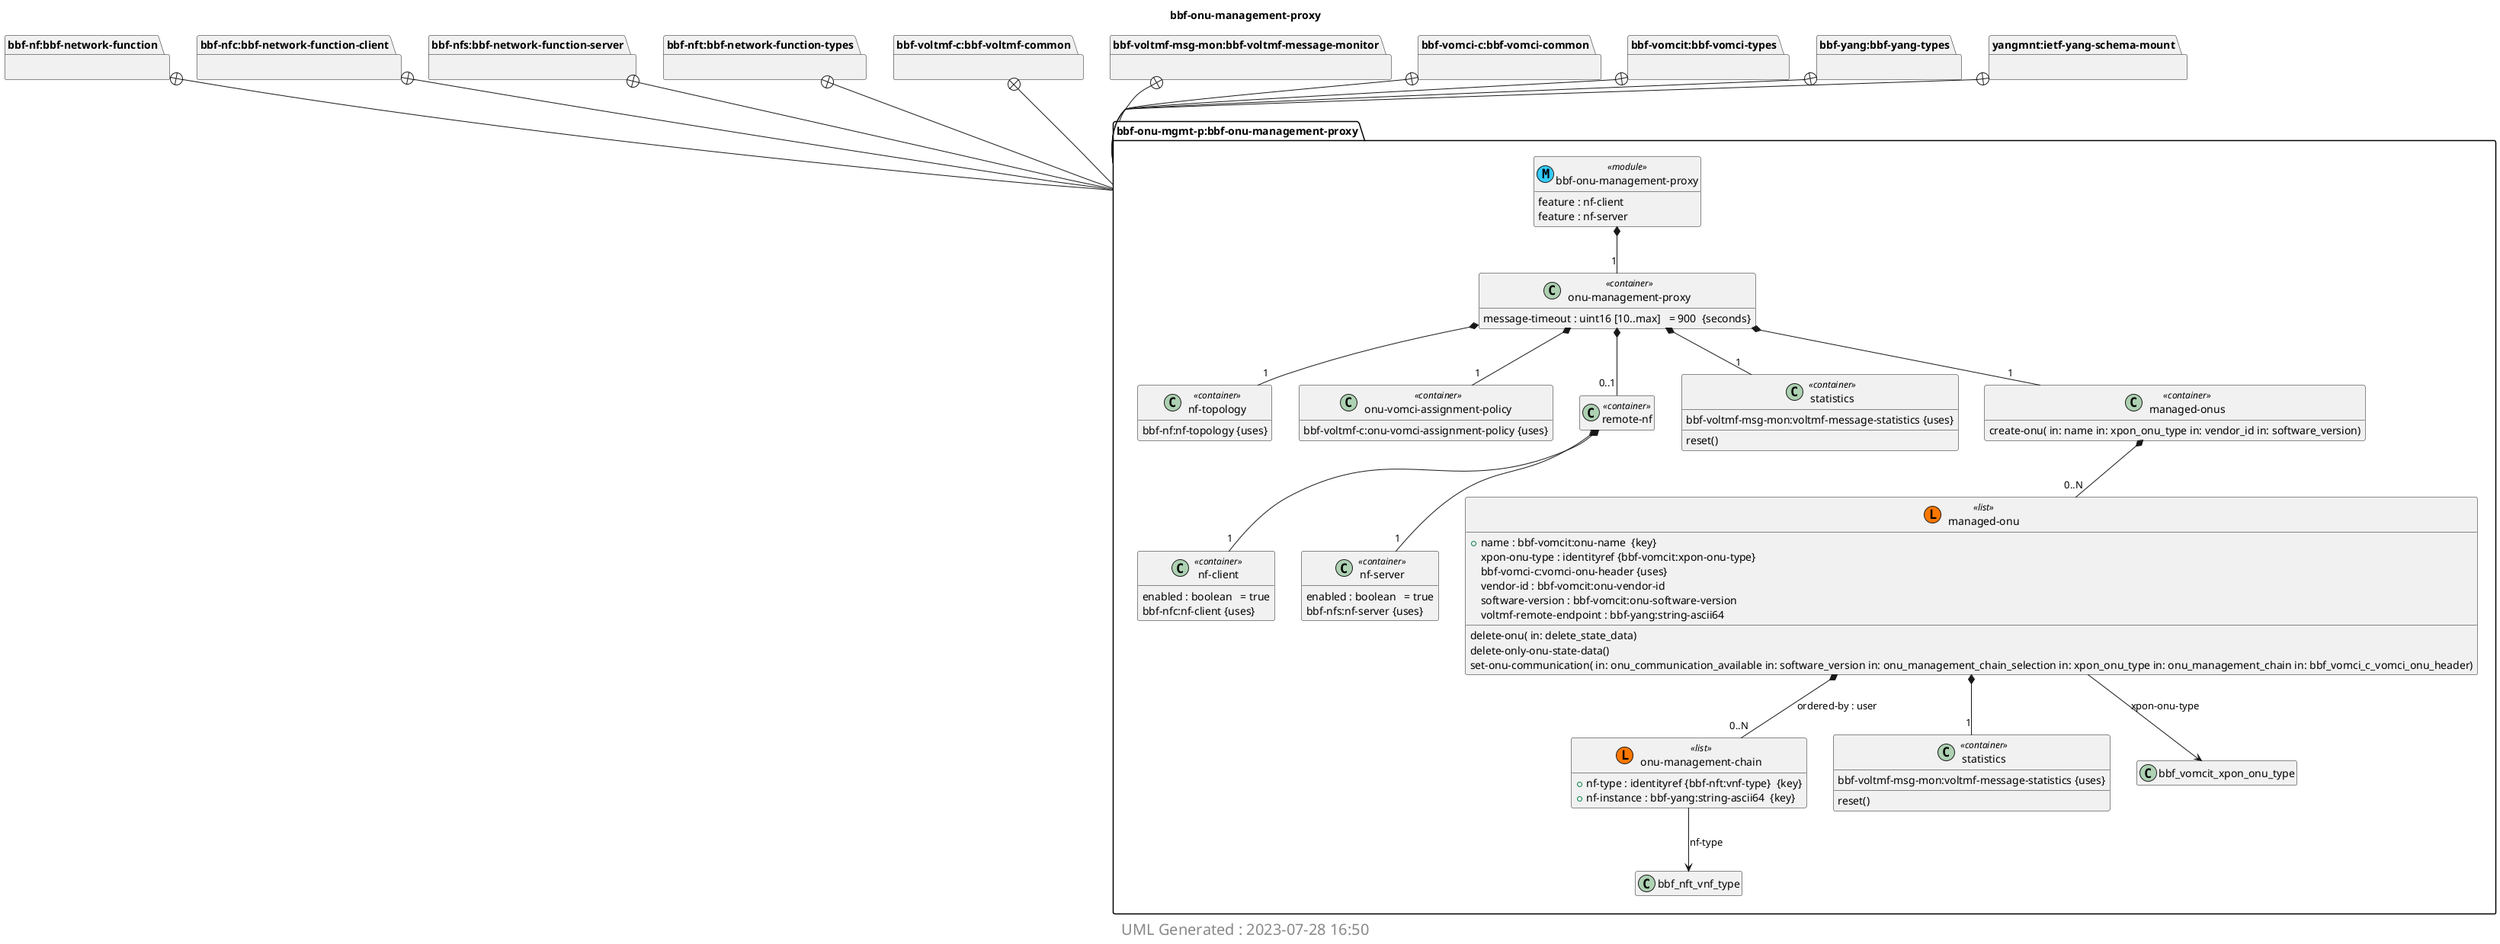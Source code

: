 'Download plantuml from http://plantuml.sourceforge.net/ 
'Generate png with java -jar plantuml.jar <file> 
'Output in img/<module>.png 
'If Java spits out memory error increase heap size with java -Xmx1024m  -jar plantuml.jar <file> 
@startuml img/bbf-onu-management-proxy.png 
hide empty fields 
hide empty methods 
hide <<case>> circle
hide <<augment>> circle
hide <<choice>> circle
hide <<leafref>> stereotype
hide <<leafref>> circle
page 1x1 
Title bbf-onu-management-proxy 
package "bbf-nf:bbf-network-function" as bbf_nf_bbf_network_function { 
} 
package "bbf-nfc:bbf-network-function-client" as bbf_nfc_bbf_network_function_client { 
} 
package "bbf-nfs:bbf-network-function-server" as bbf_nfs_bbf_network_function_server { 
} 
package "bbf-nft:bbf-network-function-types" as bbf_nft_bbf_network_function_types { 
} 
package "bbf-voltmf-c:bbf-voltmf-common" as bbf_voltmf_c_bbf_voltmf_common { 
} 
package "bbf-voltmf-msg-mon:bbf-voltmf-message-monitor" as bbf_voltmf_msg_mon_bbf_voltmf_message_monitor { 
} 
package "bbf-vomci-c:bbf-vomci-common" as bbf_vomci_c_bbf_vomci_common { 
} 
package "bbf-vomcit:bbf-vomci-types" as bbf_vomcit_bbf_vomci_types { 
} 
package "bbf-yang:bbf-yang-types" as bbf_yang_bbf_yang_types { 
} 
package "yangmnt:ietf-yang-schema-mount" as yangmnt_ietf_yang_schema_mount { 
} 
package "bbf-onu-mgmt-p:bbf-onu-management-proxy" as bbf_onu_mgmt_p_bbf_onu_management_proxy { 
} 
package "bbf-onu-mgmt-p:bbf-onu-management-proxy" as bbf_onu_mgmt_p_bbf_onu_management_proxy { 
class "bbf-onu-management-proxy" as bbf_onu_management_proxy << (M, #33CCFF) module>> 
bbf_onu_management_proxy : feature : nf-client 
bbf_onu_management_proxy : feature : nf-server 
class "onu-management-proxy" as  bbf_onu_management_proxy_I_onu_management_proxy <<container>> 
bbf_onu_management_proxy *-- "1" bbf_onu_management_proxy_I_onu_management_proxy 
bbf_onu_management_proxy_I_onu_management_proxy : message-timeout : uint16 [10..max]   = 900  {seconds}
class "nf-topology" as  bbf_onu_management_proxy_I_onu_management_proxy_I_nf_topology <<container>> 
bbf_onu_management_proxy_I_onu_management_proxy *-- "1" bbf_onu_management_proxy_I_onu_management_proxy_I_nf_topology 
bbf_onu_management_proxy_I_onu_management_proxy_I_nf_topology : bbf-nf:nf-topology {uses} 
class "onu-vomci-assignment-policy" as  bbf_onu_management_proxy_I_onu_management_proxy_I_onu_vomci_assignment_policy <<container>> 
bbf_onu_management_proxy_I_onu_management_proxy *-- "1" bbf_onu_management_proxy_I_onu_management_proxy_I_onu_vomci_assignment_policy 
bbf_onu_management_proxy_I_onu_management_proxy_I_onu_vomci_assignment_policy : bbf-voltmf-c:onu-vomci-assignment-policy {uses} 
class "remote-nf" as  bbf_onu_management_proxy_I_onu_management_proxy_I_remote_nf <<container>> 
bbf_onu_management_proxy_I_onu_management_proxy *-- "0..1" bbf_onu_management_proxy_I_onu_management_proxy_I_remote_nf 
class "nf-client" as  bbf_onu_management_proxy_I_onu_management_proxy_I_remote_nf_I_nf_client <<container>> 
bbf_onu_management_proxy_I_onu_management_proxy_I_remote_nf *-- "1" bbf_onu_management_proxy_I_onu_management_proxy_I_remote_nf_I_nf_client 
bbf_onu_management_proxy_I_onu_management_proxy_I_remote_nf_I_nf_client : enabled : boolean   = true 
bbf_onu_management_proxy_I_onu_management_proxy_I_remote_nf_I_nf_client : bbf-nfc:nf-client {uses} 
class "nf-server" as  bbf_onu_management_proxy_I_onu_management_proxy_I_remote_nf_I_nf_server <<container>> 
bbf_onu_management_proxy_I_onu_management_proxy_I_remote_nf *-- "1" bbf_onu_management_proxy_I_onu_management_proxy_I_remote_nf_I_nf_server 
bbf_onu_management_proxy_I_onu_management_proxy_I_remote_nf_I_nf_server : enabled : boolean   = true 
bbf_onu_management_proxy_I_onu_management_proxy_I_remote_nf_I_nf_server : bbf-nfs:nf-server {uses} 
class "statistics" as  bbf_onu_management_proxy_I_onu_management_proxy_I_statistics <<container>> 
bbf_onu_management_proxy_I_onu_management_proxy *-- "1" bbf_onu_management_proxy_I_onu_management_proxy_I_statistics 
bbf_onu_management_proxy_I_onu_management_proxy_I_statistics : reset()
bbf_onu_management_proxy_I_onu_management_proxy_I_statistics : bbf-voltmf-msg-mon:voltmf-message-statistics {uses} 
class "managed-onus" as  bbf_onu_management_proxy_I_onu_management_proxy_I_managed_onus <<container>> 
bbf_onu_management_proxy_I_onu_management_proxy *-- "1" bbf_onu_management_proxy_I_onu_management_proxy_I_managed_onus 
bbf_onu_management_proxy_I_onu_management_proxy_I_managed_onus : create-onu( in: name in: xpon_onu_type in: vendor_id in: software_version)
class "managed-onu" as bbf_onu_management_proxy_I_onu_management_proxy_I_managed_onus_I_managed_onu << (L, #FF7700) list>> 
bbf_onu_management_proxy_I_onu_management_proxy_I_managed_onus *-- "0..N" bbf_onu_management_proxy_I_onu_management_proxy_I_managed_onus_I_managed_onu 
bbf_onu_management_proxy_I_onu_management_proxy_I_managed_onus_I_managed_onu : +name : bbf-vomcit:onu-name  {key} 
bbf_onu_management_proxy_I_onu_management_proxy_I_managed_onus_I_managed_onu : xpon-onu-type : identityref {bbf-vomcit:xpon-onu-type}  
bbf_onu_management_proxy_I_onu_management_proxy_I_managed_onus_I_managed_onu : delete-onu( in: delete_state_data)
bbf_onu_management_proxy_I_onu_management_proxy_I_managed_onus_I_managed_onu : delete-only-onu-state-data()
bbf_onu_management_proxy_I_onu_management_proxy_I_managed_onus_I_managed_onu : set-onu-communication( in: onu_communication_available in: software_version in: onu_management_chain_selection in: xpon_onu_type in: onu_management_chain in: bbf_vomci_c_vomci_onu_header)
bbf_onu_management_proxy_I_onu_management_proxy_I_managed_onus_I_managed_onu : bbf-vomci-c:vomci-onu-header {uses} 
bbf_onu_management_proxy_I_onu_management_proxy_I_managed_onus_I_managed_onu : vendor-id : bbf-vomcit:onu-vendor-id  
bbf_onu_management_proxy_I_onu_management_proxy_I_managed_onus_I_managed_onu : software-version : bbf-vomcit:onu-software-version  
bbf_onu_management_proxy_I_onu_management_proxy_I_managed_onus_I_managed_onu : voltmf-remote-endpoint : bbf-yang:string-ascii64  
class "onu-management-chain" as bbf_onu_management_proxy_I_onu_management_proxy_I_managed_onus_I_managed_onu_I_onu_management_chain << (L, #FF7700) list>> 
bbf_onu_management_proxy_I_onu_management_proxy_I_managed_onus_I_managed_onu *-- "0..N" bbf_onu_management_proxy_I_onu_management_proxy_I_managed_onus_I_managed_onu_I_onu_management_chain : ordered-by : user
bbf_onu_management_proxy_I_onu_management_proxy_I_managed_onus_I_managed_onu_I_onu_management_chain : +nf-type : identityref {bbf-nft:vnf-type}  {key} 
bbf_onu_management_proxy_I_onu_management_proxy_I_managed_onus_I_managed_onu_I_onu_management_chain : +nf-instance : bbf-yang:string-ascii64  {key} 
class "statistics" as  bbf_onu_management_proxy_I_onu_management_proxy_I_managed_onus_I_managed_onu_I_statistics <<container>> 
bbf_onu_management_proxy_I_onu_management_proxy_I_managed_onus_I_managed_onu *-- "1" bbf_onu_management_proxy_I_onu_management_proxy_I_managed_onus_I_managed_onu_I_statistics 
bbf_onu_management_proxy_I_onu_management_proxy_I_managed_onus_I_managed_onu_I_statistics : reset()
bbf_onu_management_proxy_I_onu_management_proxy_I_managed_onus_I_managed_onu_I_statistics : bbf-voltmf-msg-mon:voltmf-message-statistics {uses} 
bbf_onu_management_proxy_I_onu_management_proxy_I_managed_onus_I_managed_onu-->bbf_vomcit_xpon_onu_type: xpon-onu-type
bbf_onu_management_proxy_I_onu_management_proxy_I_managed_onus_I_managed_onu_I_onu_management_chain-->bbf_nft_vnf_type: nf-type
} 

bbf_nf_bbf_network_function +-- bbf_onu_mgmt_p_bbf_onu_management_proxy
bbf_nfc_bbf_network_function_client +-- bbf_onu_mgmt_p_bbf_onu_management_proxy
bbf_nfs_bbf_network_function_server +-- bbf_onu_mgmt_p_bbf_onu_management_proxy
bbf_nft_bbf_network_function_types +-- bbf_onu_mgmt_p_bbf_onu_management_proxy
bbf_voltmf_c_bbf_voltmf_common +-- bbf_onu_mgmt_p_bbf_onu_management_proxy
bbf_voltmf_msg_mon_bbf_voltmf_message_monitor +-- bbf_onu_mgmt_p_bbf_onu_management_proxy
bbf_vomci_c_bbf_vomci_common +-- bbf_onu_mgmt_p_bbf_onu_management_proxy
bbf_vomcit_bbf_vomci_types +-- bbf_onu_mgmt_p_bbf_onu_management_proxy
bbf_yang_bbf_yang_types +-- bbf_onu_mgmt_p_bbf_onu_management_proxy
yangmnt_ietf_yang_schema_mount +-- bbf_onu_mgmt_p_bbf_onu_management_proxy
center footer
 <size:20> UML Generated : 2023-07-28 16:50 </size>
 endfooter 
@enduml 
